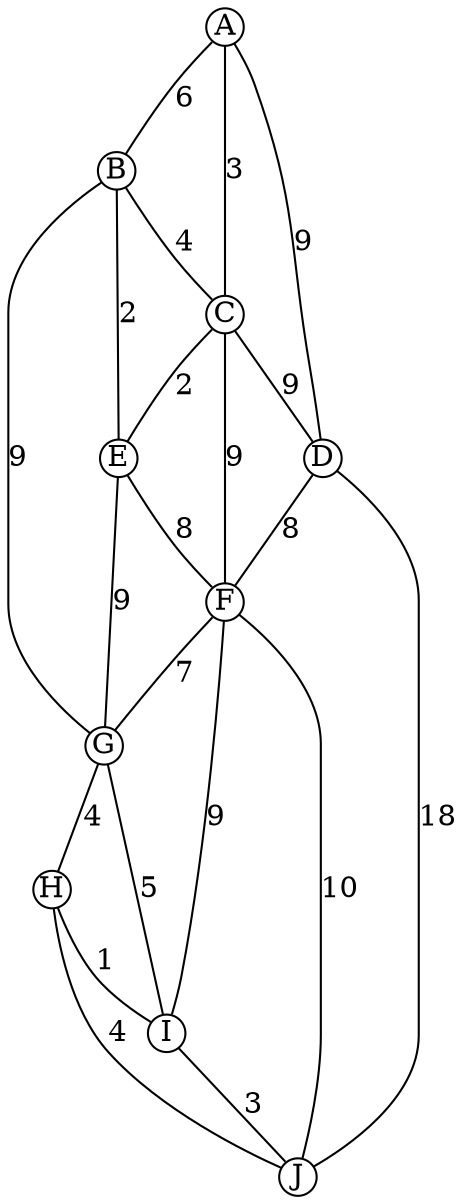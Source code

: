 graph Exgewicht {
    node [height=0.25,width=0.25,fixedsize=true]
    A -- B [label="6"]
    A -- C [label="3"]
    A -- D [label="9"]
    B -- C [label="4"]
    C -- D [label="9"]
    B -- E [label="2"]
    C -- E [label="2"]
    E -- F [label="8"]
    D -- F [label="8"]
    C -- F [label="9"]
    B -- G [label="9"]
    E -- G [label="9"]
    F -- G [label="7"]
    G -- H [label="4"]
    G -- I [label="5"]
    H -- I [label="1"]
    F -- I [label="9"]
    D -- J [label="18"]
    F -- J [label="10"]
    H -- J [label="4"]
    I -- J [label="3"] 
}
